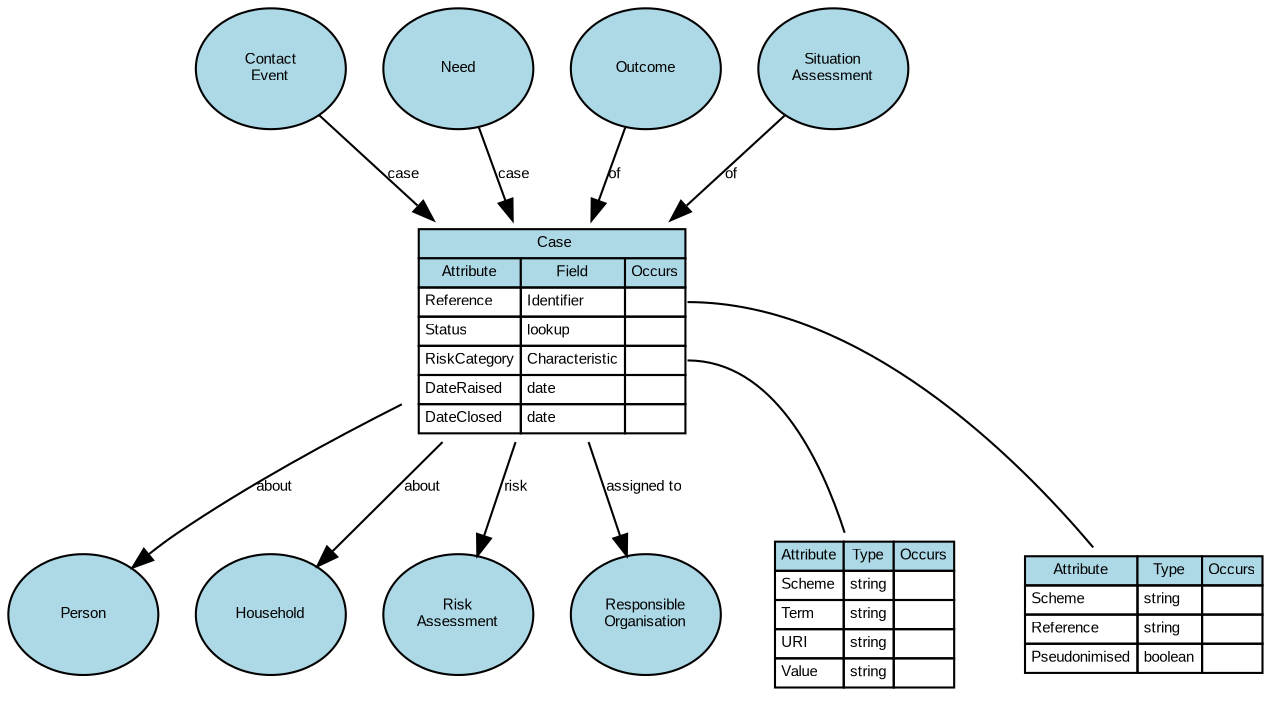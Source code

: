 digraph {
	graph [overlap=false splines=true]
	node [black=black color=black fillcolor=lightblue fontname=Arial fontsize=7]
	edge [fontname=Arial fontsize=7 labelfontname=Arial labelfontsize=7 len=3.0]
	table_port22 [label=<<table border='0' cellborder='1' cellspacing='0'><tr><td bgcolor='lightblue'>Attribute</td><td bgcolor='lightblue'>Type</td><td bgcolor='lightblue'>Occurs</td></tr><tr><td align='left' balign='left' valign='top'>Scheme</td><td align='left' balign='left' valign='top'>string</td><td align='left' balign='left' valign='top'></td></tr><tr><td align='left' balign='left' valign='top'>Reference</td><td align='left' balign='left' valign='top'>string</td><td align='left' balign='left' valign='top'></td></tr><tr><td align='left' balign='left' valign='top'>Pseudonimised</td><td align='left' balign='left' valign='top'>boolean</td><td align='left' balign='left' valign='top'></td></tr></table>> shape=plaintext]
	Case:22 -> table_port22 [dir=none]
	table_port23 [label=<<table border='0' cellborder='1' cellspacing='0'><tr><td bgcolor='lightblue'>Attribute</td><td bgcolor='lightblue'>Type</td><td bgcolor='lightblue'>Occurs</td></tr><tr><td align='left' balign='left' valign='top'>Scheme</td><td align='left' balign='left' valign='top'>string</td><td align='left' balign='left' valign='top'></td></tr><tr><td align='left' balign='left' valign='top'>Term</td><td align='left' balign='left' valign='top'>string</td><td align='left' balign='left' valign='top'></td></tr><tr><td align='left' balign='left' valign='top'>URI</td><td align='left' balign='left' valign='top'>string</td><td align='left' balign='left' valign='top'></td></tr><tr><td align='left' balign='left' valign='top'>Value</td><td align='left' balign='left' valign='top'>string</td><td align='left' balign='left' valign='top'></td></tr></table>> shape=plaintext]
	Case:23 -> table_port23 [dir=none]
	Case [label=<<table border='0' cellborder='1' cellspacing='0'><tr><td colspan='3' bgcolor='lightblue'> Case</td></tr><tr><td bgcolor='lightblue'>Attribute</td><td bgcolor='lightblue'>Field</td><td bgcolor='lightblue'>Occurs</td></tr><tr><td align='left' balign='left' valign='top'>Reference</td><td align='left' balign='left' valign='top'>Identifier</td><td align='left' balign='left' valign='top' port='22'></td></tr><tr><td align='left' balign='left' valign='top'>Status</td><td align='left' balign='left' valign='top'>lookup</td><td align='left' balign='left' valign='top'></td></tr><tr><td align='left' balign='left' valign='top'>RiskCategory</td><td align='left' balign='left' valign='top'>Characteristic</td><td align='left' balign='left' valign='top' port='23'></td></tr><tr><td align='left' balign='left' valign='top'>DateRaised</td><td align='left' balign='left' valign='top'>date</td><td align='left' balign='left' valign='top'></td></tr><tr><td align='left' balign='left' valign='top'>DateClosed</td><td align='left' balign='left' valign='top'>date</td><td align='left' balign='left' valign='top'></td></tr></table>> URL="#Case" shape=plaintext]
	Concept_Person [label=Person URL="#Case" fixedsize=true height=0.8 style=filled width=1.0]
	Case -> Concept_Person [label=about]
	Concept_Household [label=Household URL="#Case" fixedsize=true height=0.8 style=filled width=1.0]
	Case -> Concept_Household [label=about]
	"Concept_Risk\nAssessment" [label="Risk\nAssessment" URL="#Case" fixedsize=true height=0.8 style=filled width=1.0]
	Case -> "Concept_Risk\nAssessment" [label=risk]
	"Concept_Responsible\nOrganisation" [label="Responsible\nOrganisation" URL="#Case" fixedsize=true height=0.8 style=filled width=1.0]
	Case -> "Concept_Responsible\nOrganisation" [label="assigned to"]
	"ConceptOf_Contact\nEvent" [label="Contact\nEvent" URL="#Case" fixedsize=true height=0.8 style=filled width=1.0]
	"ConceptOf_Contact\nEvent" -> Case [label=case]
	ConceptOf_Need [label=Need URL="#Case" fixedsize=true height=0.8 style=filled width=1.0]
	ConceptOf_Need -> Case [label=case]
	ConceptOf_Outcome [label=Outcome URL="#Case" fixedsize=true height=0.8 style=filled width=1.0]
	ConceptOf_Outcome -> Case [label=of]
	"ConceptOf_Situation\nAssessment" [label="Situation\nAssessment" URL="#Case" fixedsize=true height=0.8 style=filled width=1.0]
	"ConceptOf_Situation\nAssessment" -> Case [label=of]
}
